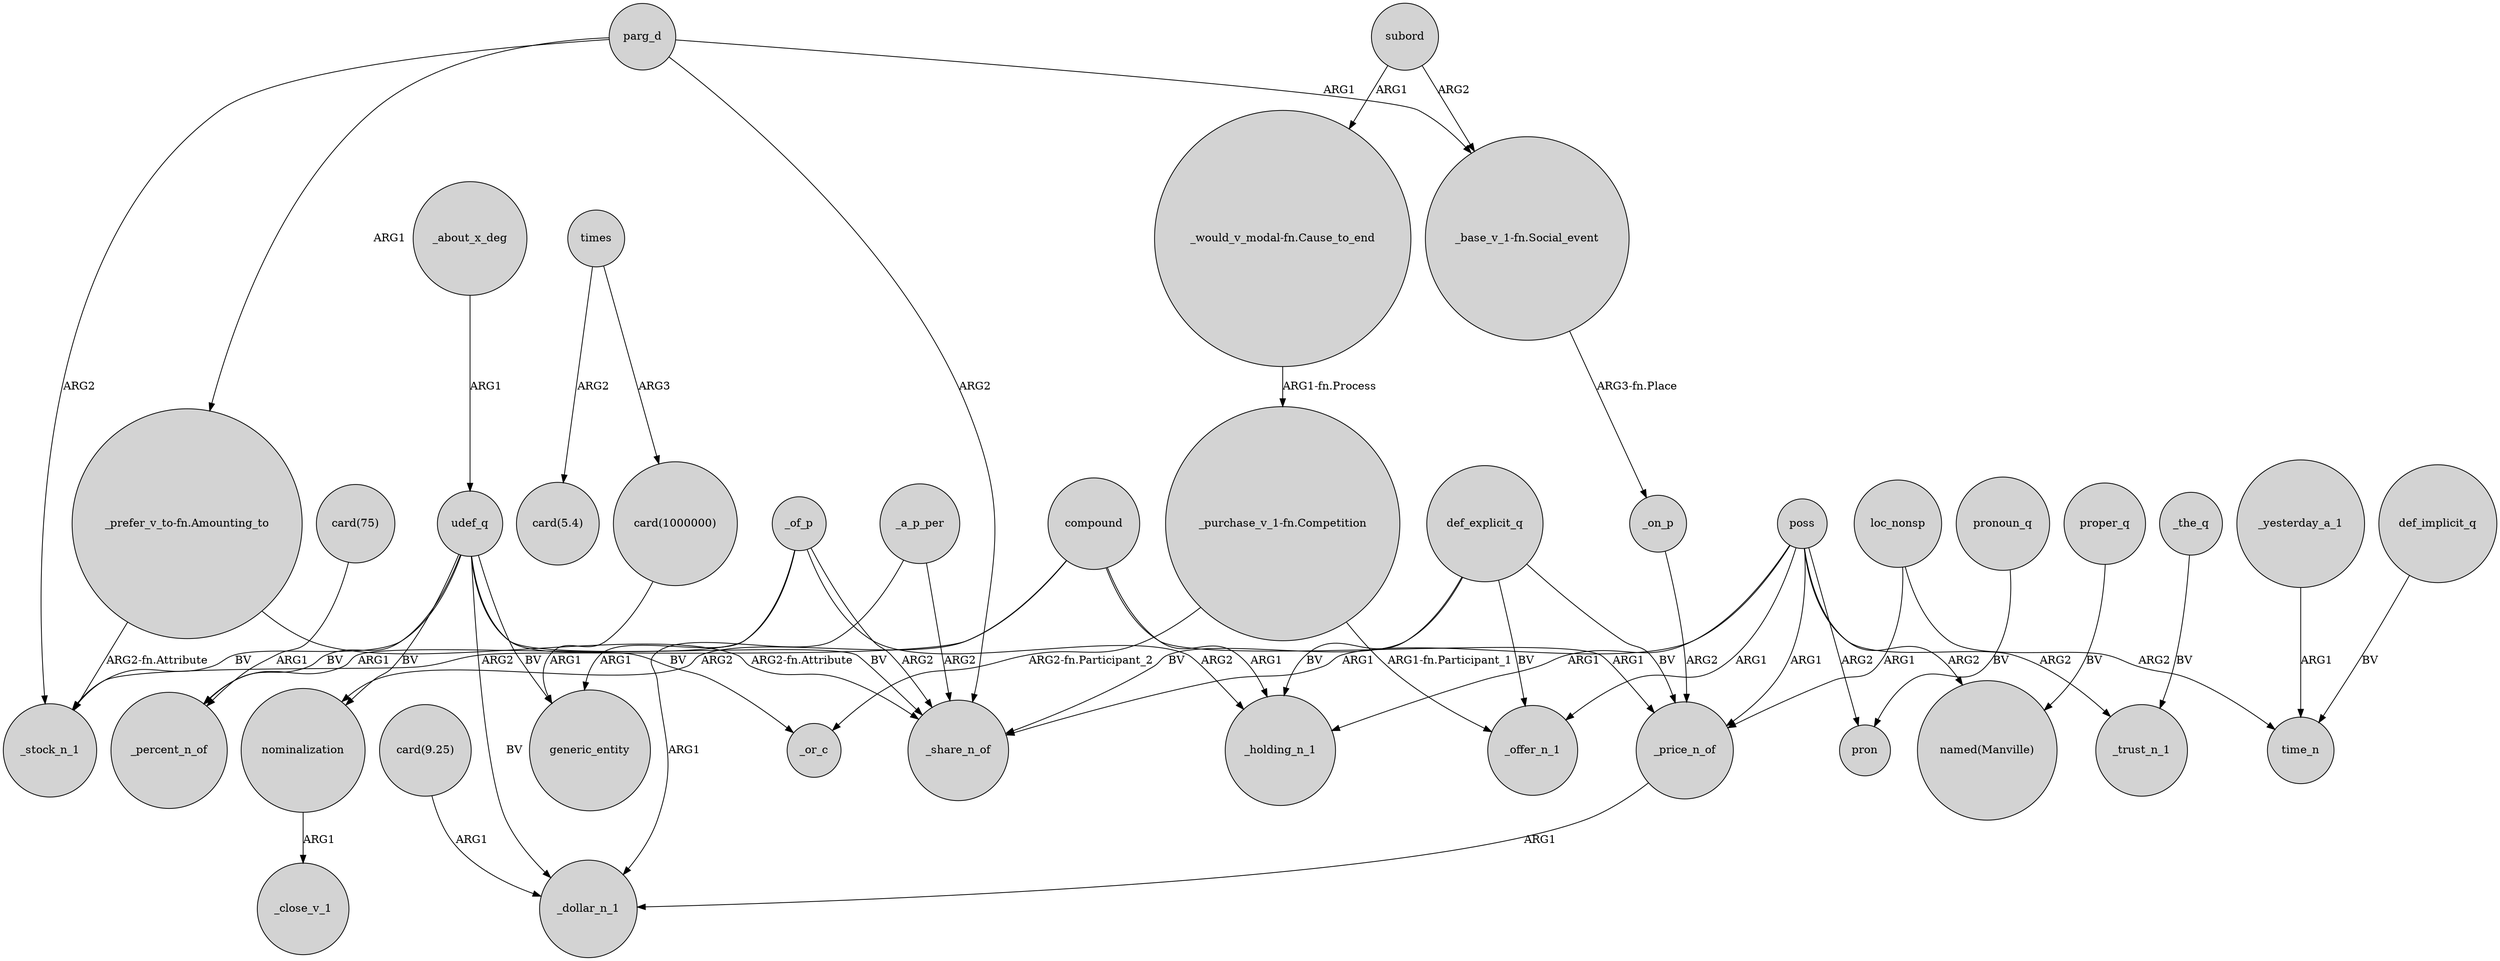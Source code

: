 digraph {
	node [shape=circle style=filled]
	"_base_v_1-fn.Social_event" -> _on_p [label="ARG3-fn.Place"]
	proper_q -> "named(Manville)" [label=BV]
	subord -> "_base_v_1-fn.Social_event" [label=ARG2]
	"card(9.25)" -> _dollar_n_1 [label=ARG1]
	udef_q -> nominalization [label=BV]
	"_prefer_v_to-fn.Amounting_to" -> _share_n_of [label="ARG2-fn.Attribute"]
	compound -> _holding_n_1 [label=ARG1]
	"_would_v_modal-fn.Cause_to_end" -> "_purchase_v_1-fn.Competition" [label="ARG1-fn.Process"]
	times -> "card(1000000)" [label=ARG3]
	def_explicit_q -> _share_n_of [label=BV]
	_of_p -> generic_entity [label=ARG1]
	_yesterday_a_1 -> time_n [label=ARG1]
	"_purchase_v_1-fn.Competition" -> _offer_n_1 [label="ARG1-fn.Participant_1"]
	_of_p -> _percent_n_of [label=ARG1]
	udef_q -> generic_entity [label=BV]
	parg_d -> "_prefer_v_to-fn.Amounting_to" [label=ARG1]
	"_purchase_v_1-fn.Competition" -> _or_c [label="ARG2-fn.Participant_2"]
	_price_n_of -> _dollar_n_1 [label=ARG1]
	compound -> nominalization [label=ARG2]
	udef_q -> _or_c [label=BV]
	_about_x_deg -> udef_q [label=ARG1]
	poss -> _offer_n_1 [label=ARG1]
	pronoun_q -> pron [label=BV]
	poss -> _price_n_of [label=ARG1]
	poss -> pron [label=ARG2]
	"card(1000000)" -> generic_entity [label=ARG1]
	loc_nonsp -> _price_n_of [label=ARG1]
	udef_q -> _stock_n_1 [label=BV]
	_the_q -> _trust_n_1 [label=BV]
	_a_p_per -> _share_n_of [label=ARG2]
	"_prefer_v_to-fn.Amounting_to" -> _stock_n_1 [label="ARG2-fn.Attribute"]
	udef_q -> _percent_n_of [label=BV]
	nominalization -> _close_v_1 [label=ARG1]
	times -> "card(5.4)" [label=ARG2]
	poss -> _share_n_of [label=ARG1]
	udef_q -> _share_n_of [label=BV]
	compound -> _stock_n_1 [label=ARG2]
	udef_q -> _dollar_n_1 [label=BV]
	"card(75)" -> _percent_n_of [label=ARG1]
	def_explicit_q -> _offer_n_1 [label=BV]
	_a_p_per -> _dollar_n_1 [label=ARG1]
	def_explicit_q -> _holding_n_1 [label=BV]
	poss -> _holding_n_1 [label=ARG1]
	parg_d -> "_base_v_1-fn.Social_event" [label=ARG1]
	parg_d -> _share_n_of [label=ARG2]
	loc_nonsp -> time_n [label=ARG2]
	poss -> _trust_n_1 [label=ARG2]
	_of_p -> _holding_n_1 [label=ARG2]
	def_implicit_q -> time_n [label=BV]
	subord -> "_would_v_modal-fn.Cause_to_end" [label=ARG1]
	poss -> "named(Manville)" [label=ARG2]
	compound -> _price_n_of [label=ARG1]
	_of_p -> _share_n_of [label=ARG2]
	parg_d -> _stock_n_1 [label=ARG2]
	def_explicit_q -> _price_n_of [label=BV]
	_on_p -> _price_n_of [label=ARG2]
}
